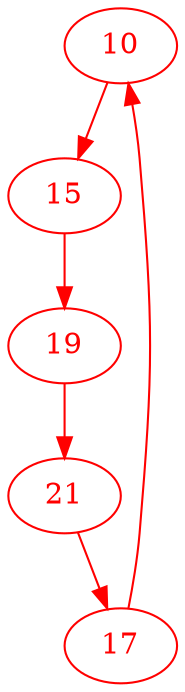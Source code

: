digraph g{
node [color = red, fontcolor=red]; 10 15 17 19 21 ;
10 -> 15 [color=red] ;
15 -> 19 [color=red] ;
17 -> 10 [color=red] ;
19 -> 21 [color=red] ;
21 -> 17 [color=red] ;
}